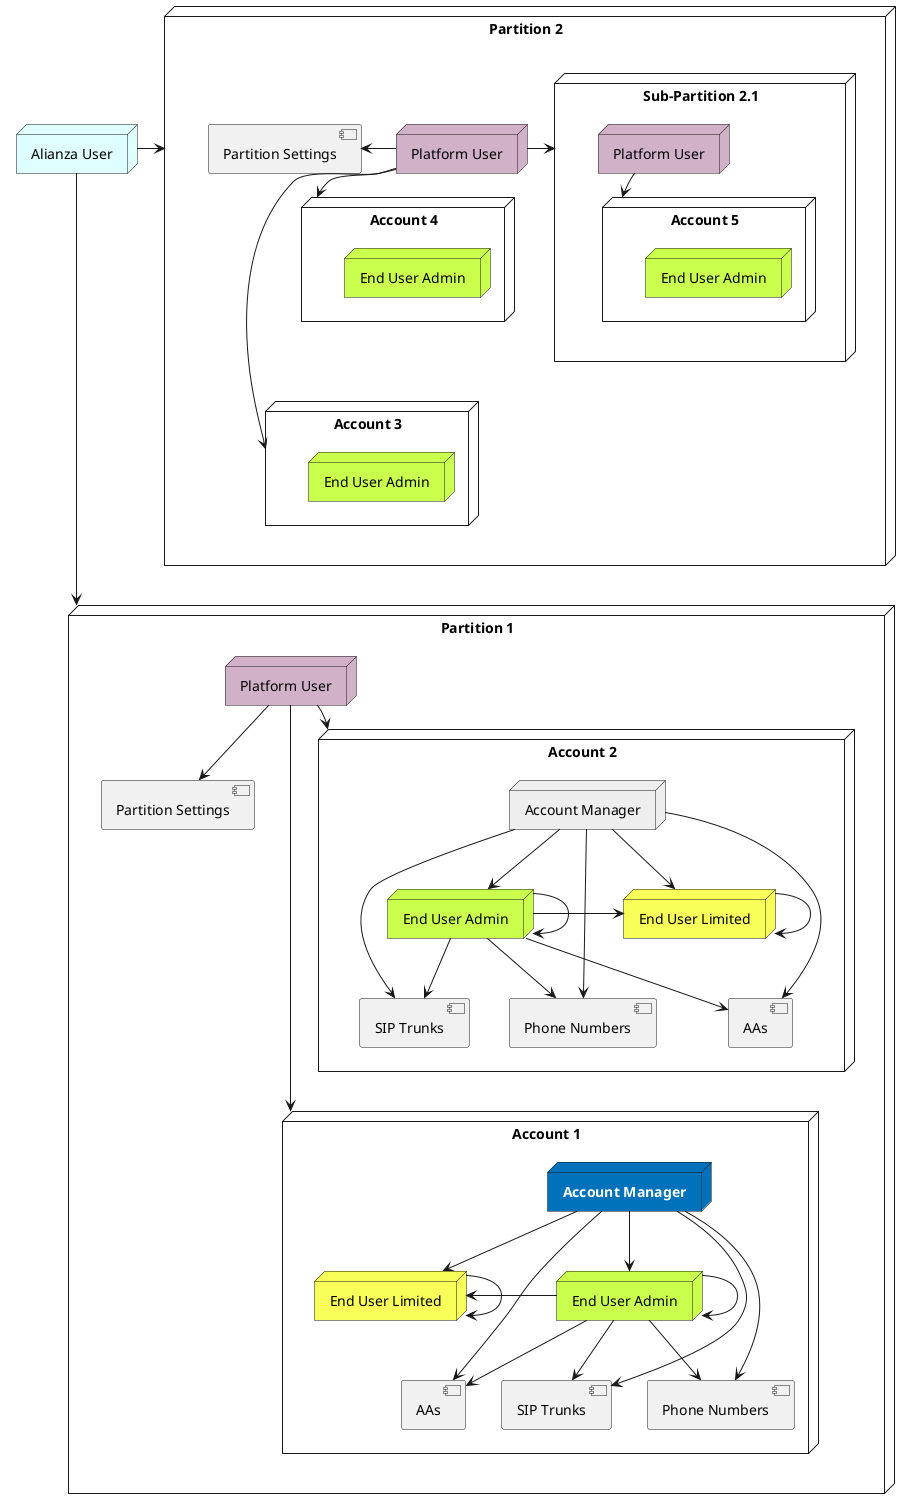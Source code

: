 @startuml

hide stereotype

skinparam node {
    FontColor<<am>> #ffffff
    FontStyle<<am>> bold
    BackgroundColor<<am>> #0072BC
}

node "Alianza User" as alzu #DEFFFC

node "Partition 1" as p1 {
    node "Platform User" as plu #D1B1C8
    [Partition Settings] as pts
    
    node "Account 1" as acc1 {
        node "End User Admin" as eua1 #CBFF4D
        node "End User Limited" as eul1 #F7FF58
        node "Account Manager" as euam1 <<am>>
        
        [AAs] as aa1
        [SIP Trunks] as sipt1
        [Phone Numbers] as tns1
        
        eua1 -> eua1
        eua1 --> aa1
        eua1 --> sipt1
        eua1 --> tns1
        eul1 <- eua1
        eul1 -> eul1

        euam1 --> eua1
        euam1 --> eul1
        euam1 --> aa1
        euam1 --> sipt1
        euam1 --> tns1
    }

    node "Account 2" as acc2 {
        node "End User Admin" as eua2 #CBFF4D
        node "End User Limited" as eul2 #F7FF58
        node "Account Manager" as euam2 #eee
        
        [AAs] as aa2
        [SIP Trunks] as sipt2
        [Phone Numbers] as tns2
        
        eua2 -> eua2
        eua2 --> aa2
        eua2 --> sipt2
        eua2 --> tns2
        eul2 <- eua2
        eul2 -> eul2
        
        euam2 --> eua2
        euam2 --> eul2
        euam2 --> aa2
        euam2 --> sipt2
        euam2 --> tns2
    }

    plu -----> acc1
    plu --> acc2
    plu --> pts
}

node "Partition 2" as p2 {
    [Partition Settings] as pts2

    node "Platform User" as plu2 #D1B1C8

    node "Account 3" as a3 {
      node "End User Admin" #CBFF4D
    }
    node "Account 4" as a4 {
      node "End User Admin" as eua4 #CBFF4D
    }

    node "Sub-Partition 2.1" as sp2 {
        node "Platform User" as plu21 #D1B1C8

        node "Account 5" as a5 {
          node "End User Admin" as eua5 #CBFF4D
        }

        plu21 --> a5
    }

    pts2 <- plu2
    plu2 --> a4
    plu2 ---> a3
    plu2 -> sp2
}

alzu -> p2
alzu ----> p1

@enduml
